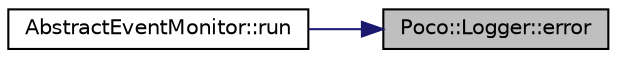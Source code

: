 digraph "Poco::Logger::error"
{
 // LATEX_PDF_SIZE
  edge [fontname="Helvetica",fontsize="10",labelfontname="Helvetica",labelfontsize="10"];
  node [fontname="Helvetica",fontsize="10",shape=record];
  rankdir="RL";
  Node1 [label="Poco::Logger::error",height=0.2,width=0.4,color="black", fillcolor="grey75", style="filled", fontcolor="black",tooltip=" "];
  Node1 -> Node2 [dir="back",color="midnightblue",fontsize="10",style="solid",fontname="Helvetica"];
  Node2 [label="AbstractEventMonitor::run",height=0.2,width=0.4,color="black", fillcolor="white", style="filled",URL="$classAbstractEventMonitor.html#ac82e3bdf66697cbe4fb084f3950c28ee",tooltip=" "];
}

